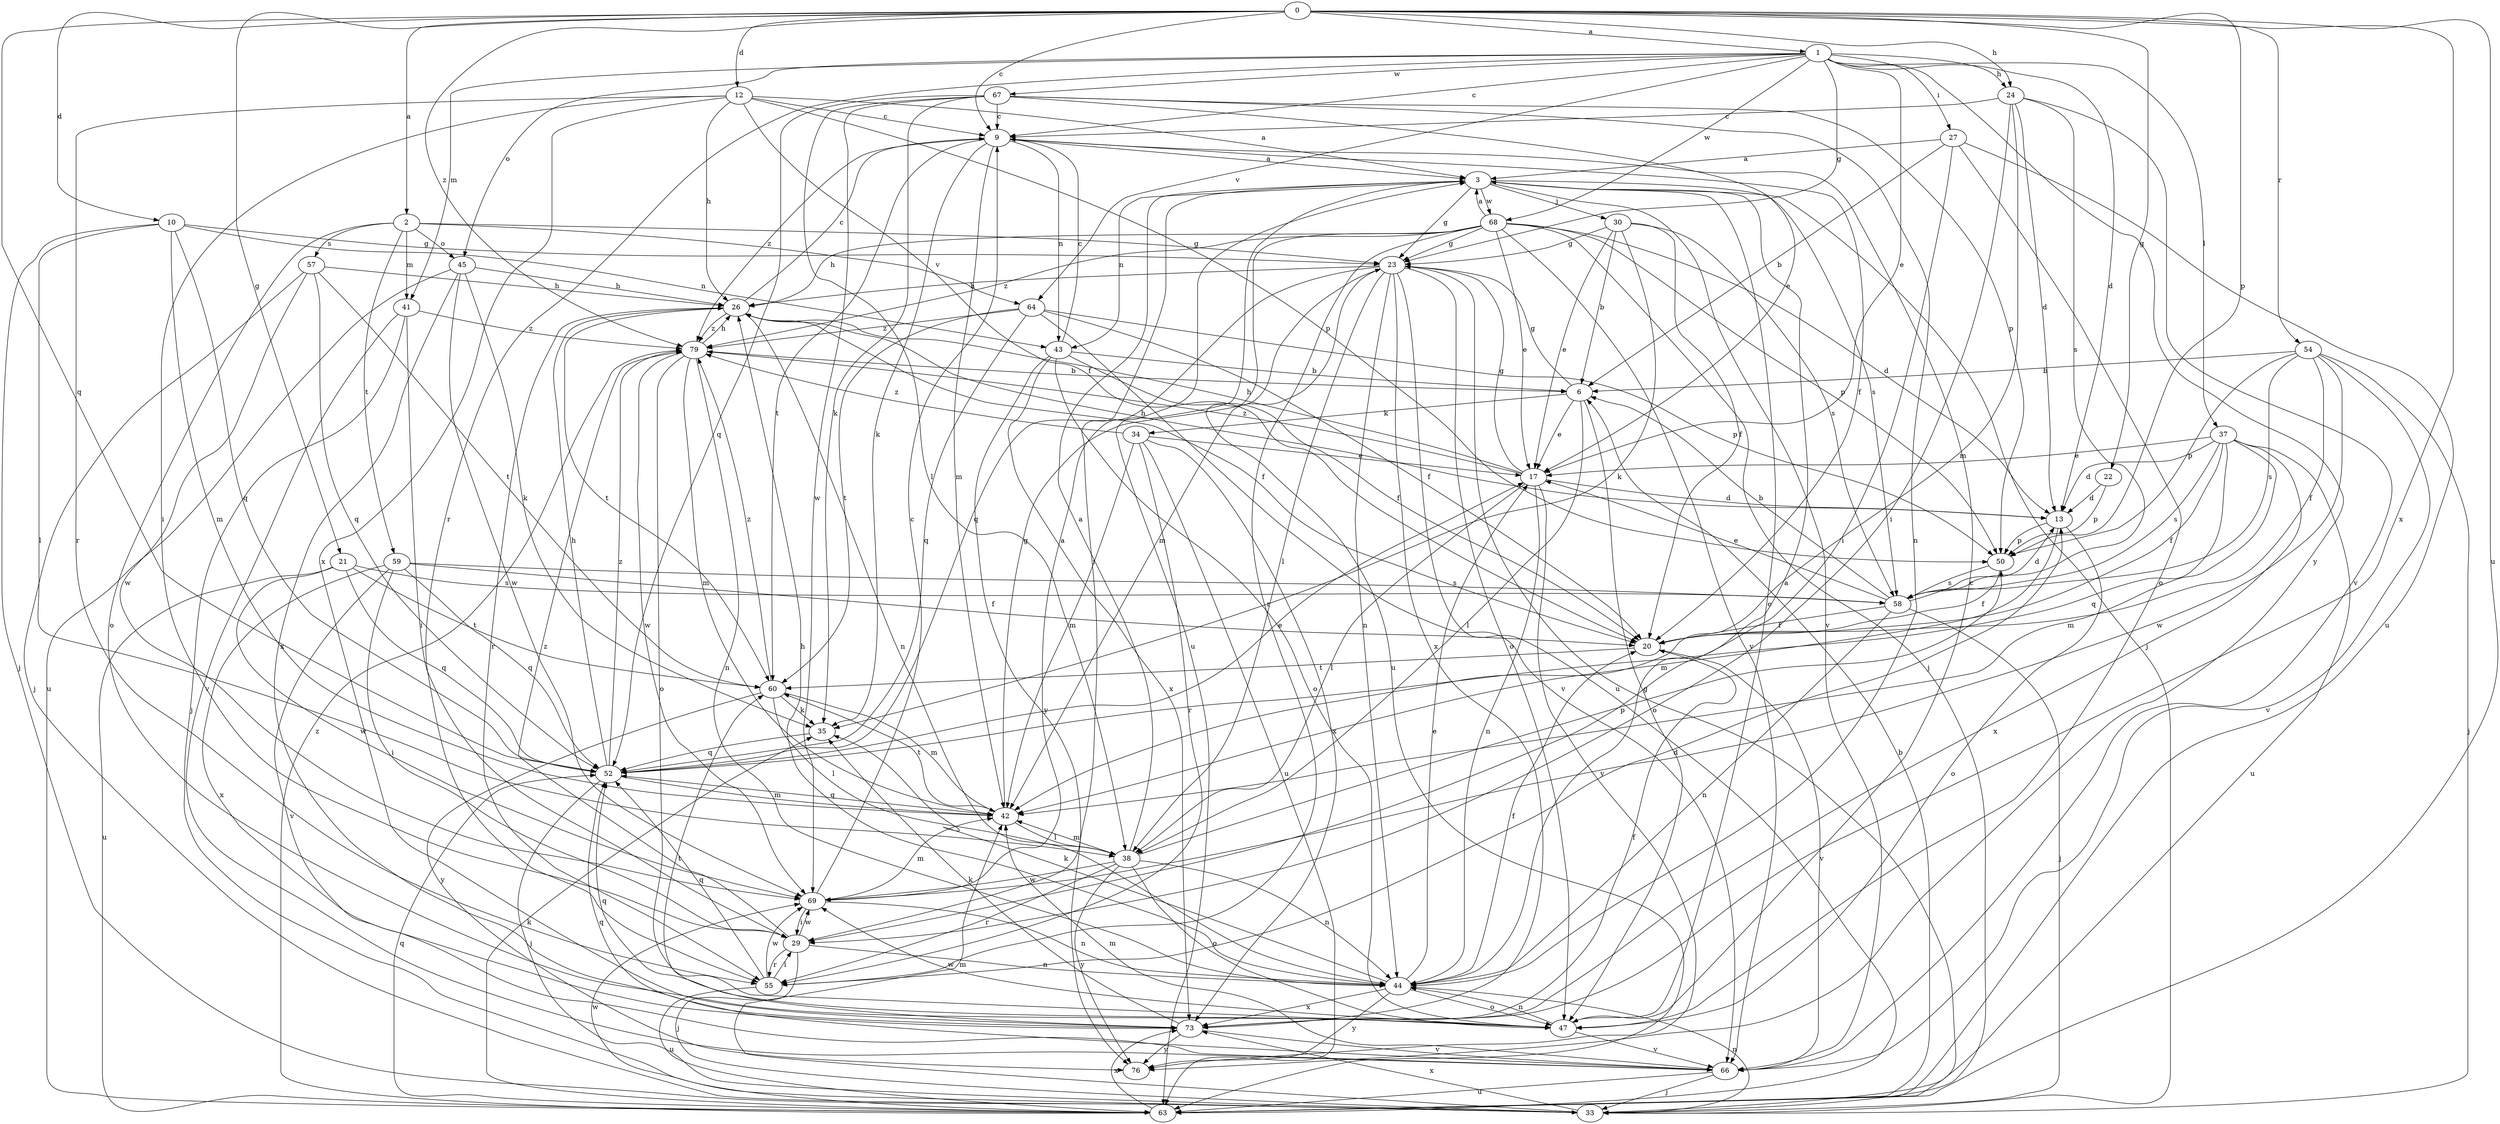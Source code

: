 strict digraph  {
0;
1;
2;
3;
6;
9;
10;
12;
13;
17;
20;
21;
22;
23;
24;
26;
27;
29;
30;
33;
34;
35;
37;
38;
41;
42;
43;
44;
45;
47;
50;
52;
54;
55;
57;
58;
59;
60;
63;
64;
66;
67;
68;
69;
73;
76;
79;
0 -> 1  [label=a];
0 -> 2  [label=a];
0 -> 9  [label=c];
0 -> 10  [label=d];
0 -> 12  [label=d];
0 -> 21  [label=g];
0 -> 22  [label=g];
0 -> 24  [label=h];
0 -> 50  [label=p];
0 -> 52  [label=q];
0 -> 54  [label=r];
0 -> 63  [label=u];
0 -> 73  [label=x];
0 -> 79  [label=z];
1 -> 9  [label=c];
1 -> 13  [label=d];
1 -> 17  [label=e];
1 -> 23  [label=g];
1 -> 24  [label=h];
1 -> 27  [label=i];
1 -> 37  [label=l];
1 -> 41  [label=m];
1 -> 45  [label=o];
1 -> 55  [label=r];
1 -> 64  [label=v];
1 -> 67  [label=w];
1 -> 68  [label=w];
1 -> 76  [label=y];
2 -> 23  [label=g];
2 -> 41  [label=m];
2 -> 45  [label=o];
2 -> 47  [label=o];
2 -> 57  [label=s];
2 -> 59  [label=t];
2 -> 64  [label=v];
3 -> 23  [label=g];
3 -> 29  [label=i];
3 -> 30  [label=j];
3 -> 33  [label=j];
3 -> 43  [label=n];
3 -> 47  [label=o];
3 -> 58  [label=s];
3 -> 63  [label=u];
3 -> 66  [label=v];
3 -> 68  [label=w];
6 -> 17  [label=e];
6 -> 23  [label=g];
6 -> 34  [label=k];
6 -> 38  [label=l];
6 -> 47  [label=o];
9 -> 3  [label=a];
9 -> 20  [label=f];
9 -> 35  [label=k];
9 -> 42  [label=m];
9 -> 43  [label=n];
9 -> 60  [label=t];
9 -> 79  [label=z];
10 -> 23  [label=g];
10 -> 33  [label=j];
10 -> 38  [label=l];
10 -> 42  [label=m];
10 -> 43  [label=n];
10 -> 52  [label=q];
12 -> 3  [label=a];
12 -> 9  [label=c];
12 -> 20  [label=f];
12 -> 26  [label=h];
12 -> 29  [label=i];
12 -> 50  [label=p];
12 -> 55  [label=r];
12 -> 73  [label=x];
13 -> 26  [label=h];
13 -> 42  [label=m];
13 -> 47  [label=o];
13 -> 50  [label=p];
17 -> 13  [label=d];
17 -> 23  [label=g];
17 -> 26  [label=h];
17 -> 38  [label=l];
17 -> 44  [label=n];
17 -> 76  [label=y];
17 -> 79  [label=z];
20 -> 60  [label=t];
20 -> 66  [label=v];
21 -> 52  [label=q];
21 -> 58  [label=s];
21 -> 60  [label=t];
21 -> 63  [label=u];
21 -> 69  [label=w];
22 -> 13  [label=d];
22 -> 50  [label=p];
23 -> 26  [label=h];
23 -> 38  [label=l];
23 -> 42  [label=m];
23 -> 44  [label=n];
23 -> 47  [label=o];
23 -> 52  [label=q];
23 -> 63  [label=u];
23 -> 73  [label=x];
24 -> 9  [label=c];
24 -> 13  [label=d];
24 -> 29  [label=i];
24 -> 42  [label=m];
24 -> 58  [label=s];
24 -> 66  [label=v];
26 -> 9  [label=c];
26 -> 20  [label=f];
26 -> 44  [label=n];
26 -> 55  [label=r];
26 -> 60  [label=t];
26 -> 79  [label=z];
27 -> 3  [label=a];
27 -> 6  [label=b];
27 -> 29  [label=i];
27 -> 47  [label=o];
27 -> 63  [label=u];
29 -> 33  [label=j];
29 -> 44  [label=n];
29 -> 55  [label=r];
29 -> 69  [label=w];
29 -> 79  [label=z];
30 -> 6  [label=b];
30 -> 17  [label=e];
30 -> 20  [label=f];
30 -> 23  [label=g];
30 -> 35  [label=k];
30 -> 58  [label=s];
33 -> 23  [label=g];
33 -> 42  [label=m];
33 -> 44  [label=n];
33 -> 73  [label=x];
34 -> 17  [label=e];
34 -> 42  [label=m];
34 -> 55  [label=r];
34 -> 63  [label=u];
34 -> 73  [label=x];
34 -> 79  [label=z];
35 -> 52  [label=q];
37 -> 13  [label=d];
37 -> 17  [label=e];
37 -> 20  [label=f];
37 -> 42  [label=m];
37 -> 52  [label=q];
37 -> 58  [label=s];
37 -> 63  [label=u];
37 -> 73  [label=x];
38 -> 3  [label=a];
38 -> 42  [label=m];
38 -> 44  [label=n];
38 -> 47  [label=o];
38 -> 50  [label=p];
38 -> 55  [label=r];
38 -> 69  [label=w];
38 -> 76  [label=y];
41 -> 29  [label=i];
41 -> 33  [label=j];
41 -> 66  [label=v];
41 -> 79  [label=z];
42 -> 23  [label=g];
42 -> 38  [label=l];
42 -> 52  [label=q];
42 -> 60  [label=t];
43 -> 6  [label=b];
43 -> 9  [label=c];
43 -> 20  [label=f];
43 -> 47  [label=o];
43 -> 73  [label=x];
43 -> 76  [label=y];
44 -> 3  [label=a];
44 -> 17  [label=e];
44 -> 20  [label=f];
44 -> 26  [label=h];
44 -> 35  [label=k];
44 -> 47  [label=o];
44 -> 73  [label=x];
44 -> 76  [label=y];
45 -> 26  [label=h];
45 -> 35  [label=k];
45 -> 63  [label=u];
45 -> 69  [label=w];
45 -> 73  [label=x];
47 -> 9  [label=c];
47 -> 44  [label=n];
47 -> 52  [label=q];
47 -> 66  [label=v];
47 -> 69  [label=w];
50 -> 20  [label=f];
50 -> 58  [label=s];
52 -> 17  [label=e];
52 -> 26  [label=h];
52 -> 33  [label=j];
52 -> 42  [label=m];
52 -> 79  [label=z];
54 -> 6  [label=b];
54 -> 20  [label=f];
54 -> 33  [label=j];
54 -> 50  [label=p];
54 -> 58  [label=s];
54 -> 66  [label=v];
54 -> 69  [label=w];
55 -> 13  [label=d];
55 -> 29  [label=i];
55 -> 52  [label=q];
55 -> 63  [label=u];
55 -> 69  [label=w];
57 -> 26  [label=h];
57 -> 33  [label=j];
57 -> 52  [label=q];
57 -> 60  [label=t];
57 -> 69  [label=w];
58 -> 6  [label=b];
58 -> 13  [label=d];
58 -> 17  [label=e];
58 -> 20  [label=f];
58 -> 33  [label=j];
58 -> 44  [label=n];
59 -> 20  [label=f];
59 -> 29  [label=i];
59 -> 52  [label=q];
59 -> 58  [label=s];
59 -> 66  [label=v];
59 -> 73  [label=x];
60 -> 35  [label=k];
60 -> 38  [label=l];
60 -> 42  [label=m];
60 -> 76  [label=y];
60 -> 79  [label=z];
63 -> 6  [label=b];
63 -> 35  [label=k];
63 -> 52  [label=q];
63 -> 69  [label=w];
63 -> 73  [label=x];
63 -> 79  [label=z];
64 -> 20  [label=f];
64 -> 50  [label=p];
64 -> 52  [label=q];
64 -> 60  [label=t];
64 -> 66  [label=v];
64 -> 79  [label=z];
66 -> 33  [label=j];
66 -> 42  [label=m];
66 -> 52  [label=q];
66 -> 63  [label=u];
67 -> 9  [label=c];
67 -> 17  [label=e];
67 -> 35  [label=k];
67 -> 38  [label=l];
67 -> 44  [label=n];
67 -> 50  [label=p];
67 -> 52  [label=q];
67 -> 69  [label=w];
68 -> 3  [label=a];
68 -> 13  [label=d];
68 -> 17  [label=e];
68 -> 23  [label=g];
68 -> 26  [label=h];
68 -> 33  [label=j];
68 -> 50  [label=p];
68 -> 55  [label=r];
68 -> 63  [label=u];
68 -> 66  [label=v];
68 -> 79  [label=z];
69 -> 3  [label=a];
69 -> 9  [label=c];
69 -> 29  [label=i];
69 -> 42  [label=m];
69 -> 44  [label=n];
73 -> 20  [label=f];
73 -> 35  [label=k];
73 -> 60  [label=t];
73 -> 66  [label=v];
73 -> 76  [label=y];
79 -> 6  [label=b];
79 -> 26  [label=h];
79 -> 42  [label=m];
79 -> 44  [label=n];
79 -> 47  [label=o];
79 -> 69  [label=w];
}
